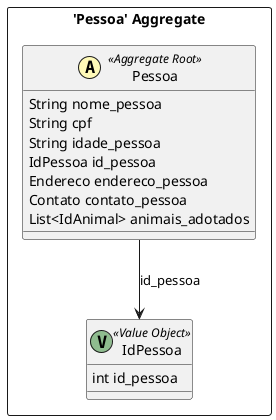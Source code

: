 @startuml

skinparam componentStyle uml2

package "'Pessoa' Aggregate" <<Rectangle>> {
	class Pessoa <<(A,#fffab8) Aggregate Root>> {
		String nome_pessoa
		String cpf
		String idade_pessoa
		IdPessoa id_pessoa
		Endereco endereco_pessoa
		Contato contato_pessoa
		List<IdAnimal> animais_adotados
	}
	class IdPessoa <<(V,DarkSeaGreen) Value Object>> {
		int id_pessoa
	}
}
Pessoa --> IdPessoa : id_pessoa


@enduml
